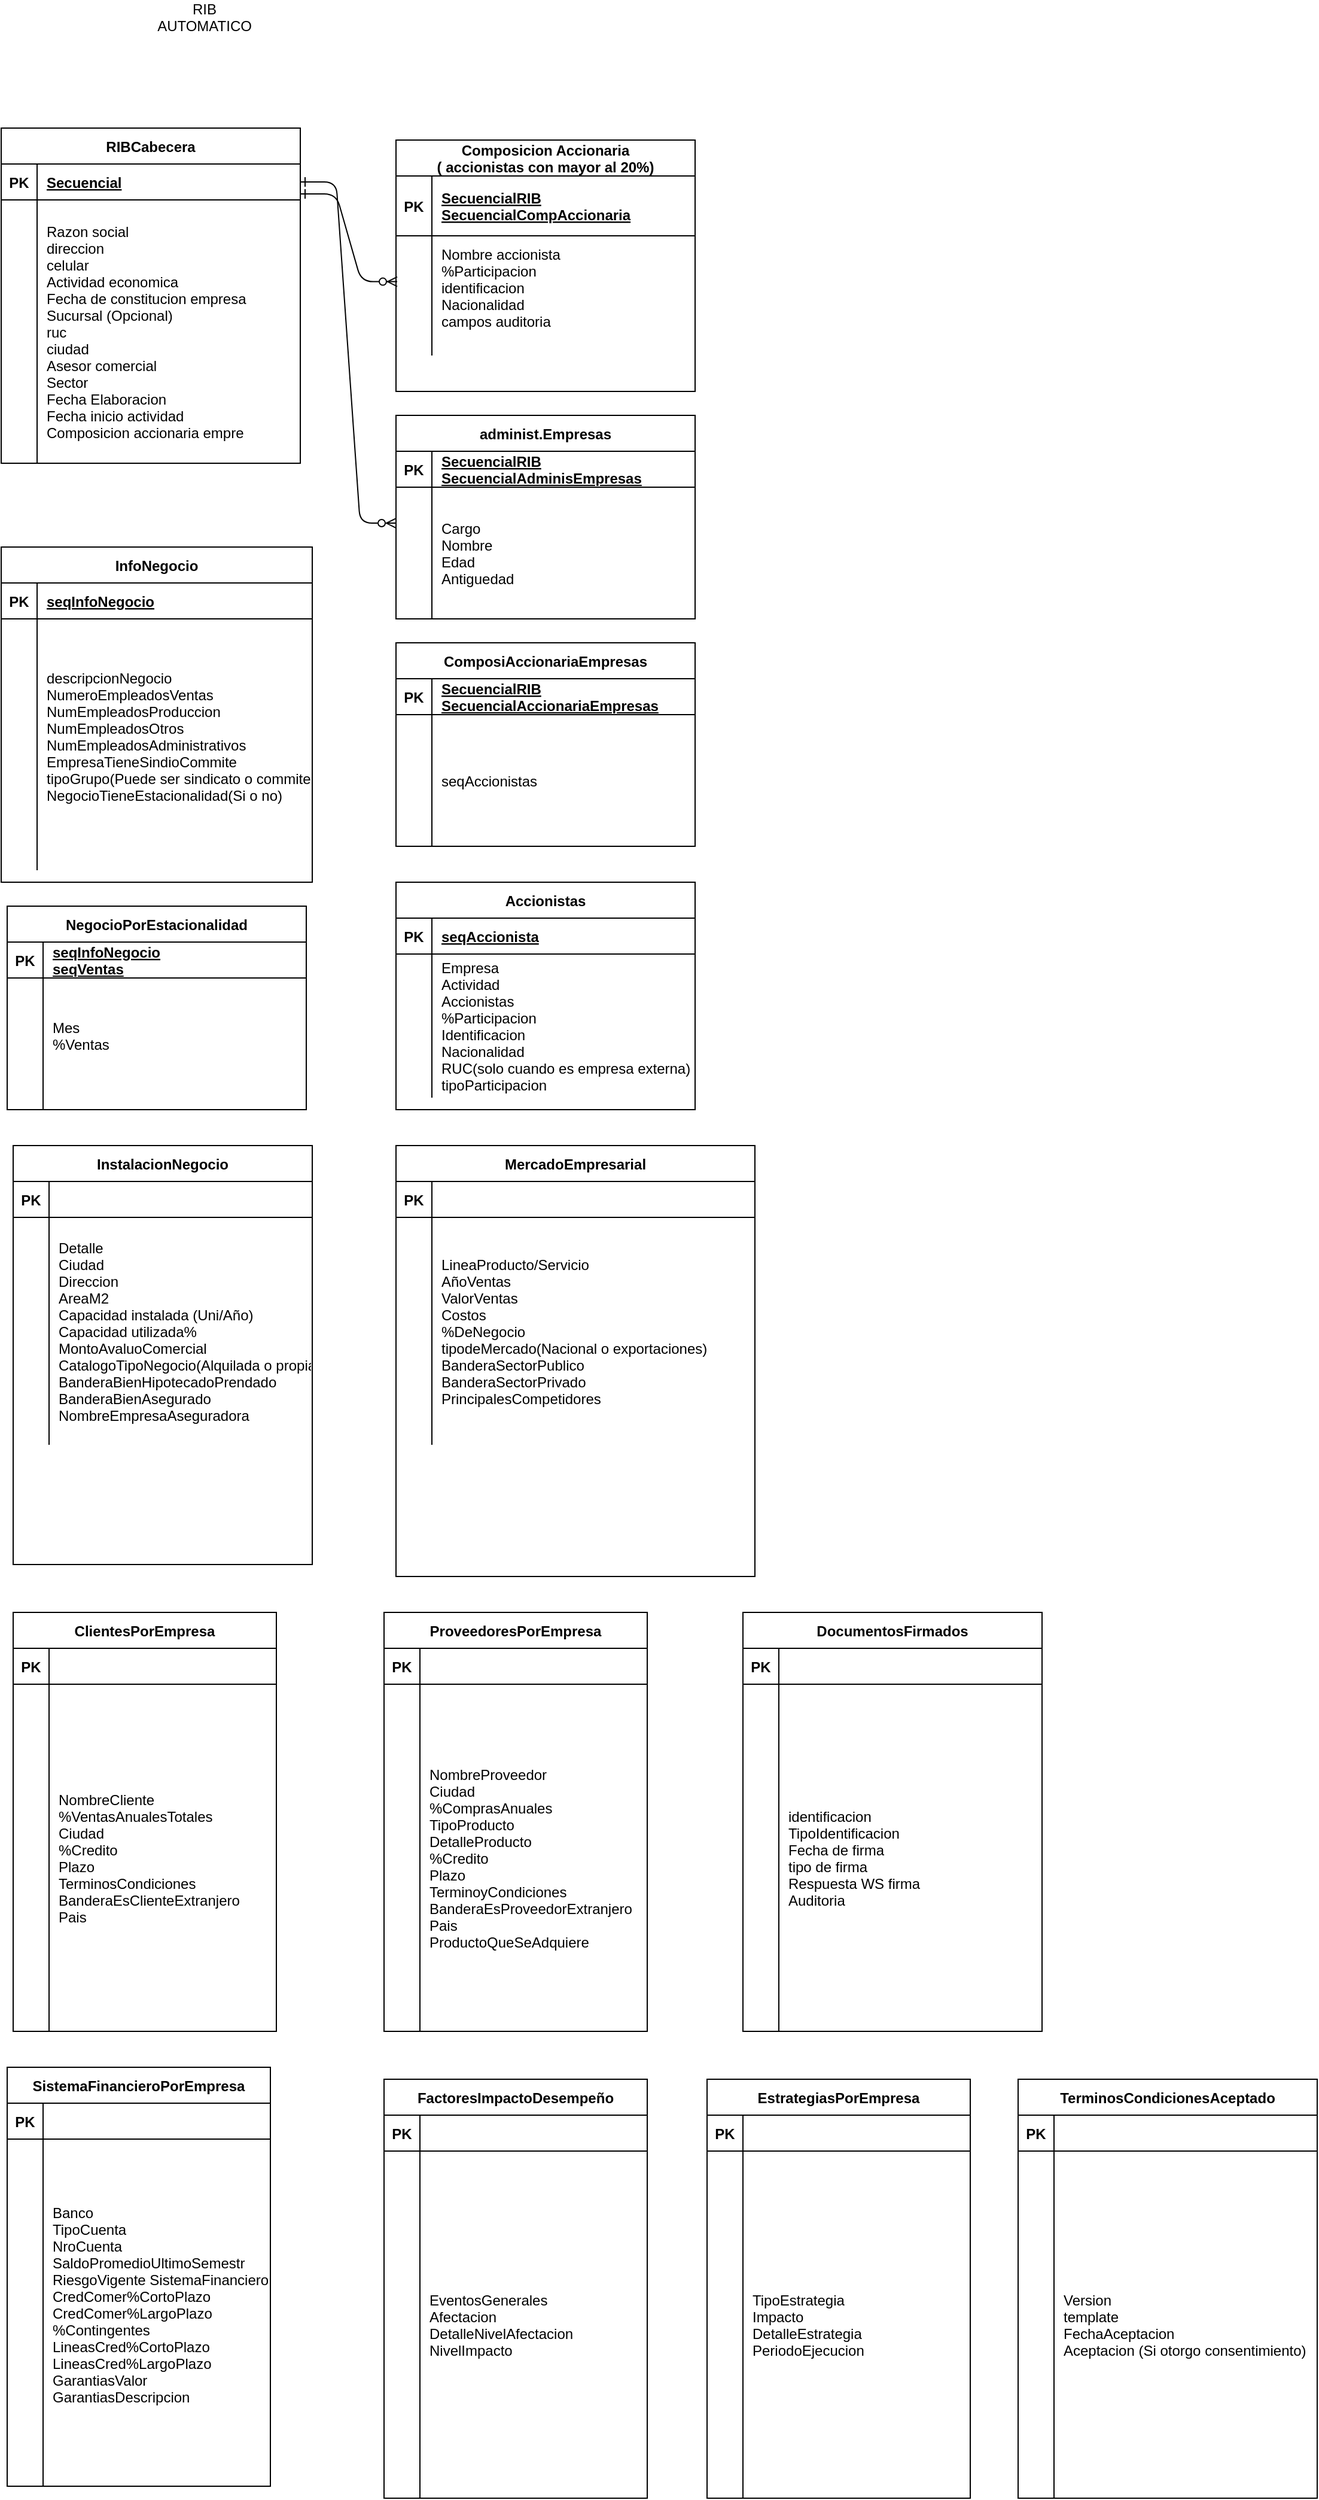 <mxfile version="24.7.14">
  <diagram id="R2lEEEUBdFMjLlhIrx00" name="Page-1">
    <mxGraphModel dx="1674" dy="746" grid="1" gridSize="10" guides="1" tooltips="1" connect="1" arrows="1" fold="1" page="1" pageScale="1" pageWidth="850" pageHeight="1100" math="0" shadow="0" extFonts="Permanent Marker^https://fonts.googleapis.com/css?family=Permanent+Marker">
      <root>
        <mxCell id="0" />
        <mxCell id="1" parent="0" />
        <mxCell id="C-vyLk0tnHw3VtMMgP7b-1" value="" style="edgeStyle=entityRelationEdgeStyle;endArrow=ERzeroToMany;startArrow=ERone;endFill=1;startFill=0;entryX=0;entryY=0.273;entryDx=0;entryDy=0;entryPerimeter=0;" parent="1" source="C-vyLk0tnHw3VtMMgP7b-24" target="wmlJS2kJcP28iHc2mWcu-13" edge="1">
          <mxGeometry width="100" height="100" relative="1" as="geometry">
            <mxPoint x="340" y="720" as="sourcePoint" />
            <mxPoint x="450" y="195" as="targetPoint" />
          </mxGeometry>
        </mxCell>
        <mxCell id="C-vyLk0tnHw3VtMMgP7b-23" value="RIBCabecera" style="shape=table;startSize=30;container=1;collapsible=1;childLayout=tableLayout;fixedRows=1;rowLines=0;fontStyle=1;align=center;resizeLast=1;" parent="1" vertex="1">
          <mxGeometry x="120" y="120" width="250" height="280" as="geometry" />
        </mxCell>
        <mxCell id="C-vyLk0tnHw3VtMMgP7b-24" value="" style="shape=partialRectangle;collapsible=0;dropTarget=0;pointerEvents=0;fillColor=none;points=[[0,0.5],[1,0.5]];portConstraint=eastwest;top=0;left=0;right=0;bottom=1;" parent="C-vyLk0tnHw3VtMMgP7b-23" vertex="1">
          <mxGeometry y="30" width="250" height="30" as="geometry" />
        </mxCell>
        <mxCell id="C-vyLk0tnHw3VtMMgP7b-25" value="PK" style="shape=partialRectangle;overflow=hidden;connectable=0;fillColor=none;top=0;left=0;bottom=0;right=0;fontStyle=1;" parent="C-vyLk0tnHw3VtMMgP7b-24" vertex="1">
          <mxGeometry width="30" height="30" as="geometry">
            <mxRectangle width="30" height="30" as="alternateBounds" />
          </mxGeometry>
        </mxCell>
        <mxCell id="C-vyLk0tnHw3VtMMgP7b-26" value="Secuencial" style="shape=partialRectangle;overflow=hidden;connectable=0;fillColor=none;top=0;left=0;bottom=0;right=0;align=left;spacingLeft=6;fontStyle=5;" parent="C-vyLk0tnHw3VtMMgP7b-24" vertex="1">
          <mxGeometry x="30" width="220" height="30" as="geometry">
            <mxRectangle width="220" height="30" as="alternateBounds" />
          </mxGeometry>
        </mxCell>
        <mxCell id="C-vyLk0tnHw3VtMMgP7b-27" value="" style="shape=partialRectangle;collapsible=0;dropTarget=0;pointerEvents=0;fillColor=none;points=[[0,0.5],[1,0.5]];portConstraint=eastwest;top=0;left=0;right=0;bottom=0;" parent="C-vyLk0tnHw3VtMMgP7b-23" vertex="1">
          <mxGeometry y="60" width="250" height="220" as="geometry" />
        </mxCell>
        <mxCell id="C-vyLk0tnHw3VtMMgP7b-28" value="" style="shape=partialRectangle;overflow=hidden;connectable=0;fillColor=none;top=0;left=0;bottom=0;right=0;" parent="C-vyLk0tnHw3VtMMgP7b-27" vertex="1">
          <mxGeometry width="30" height="220" as="geometry">
            <mxRectangle width="30" height="220" as="alternateBounds" />
          </mxGeometry>
        </mxCell>
        <mxCell id="C-vyLk0tnHw3VtMMgP7b-29" value="Razon social&#xa;direccion&#xa;celular&#xa;Actividad economica&#xa;Fecha de constitucion empresa&#xa;Sucursal (Opcional)&#xa;ruc&#xa;ciudad&#xa;Asesor comercial&#xa;Sector&#xa;Fecha Elaboracion&#xa;Fecha inicio actividad&#xa;Composicion accionaria empre" style="shape=partialRectangle;overflow=hidden;connectable=0;fillColor=none;top=0;left=0;bottom=0;right=0;align=left;spacingLeft=6;" parent="C-vyLk0tnHw3VtMMgP7b-27" vertex="1">
          <mxGeometry x="30" width="220" height="220" as="geometry">
            <mxRectangle width="220" height="220" as="alternateBounds" />
          </mxGeometry>
        </mxCell>
        <mxCell id="wmlJS2kJcP28iHc2mWcu-1" value="Composicion Accionaria&#xa;( accionistas con mayor al 20%)" style="shape=table;startSize=30;container=1;collapsible=1;childLayout=tableLayout;fixedRows=1;rowLines=0;fontStyle=1;align=center;resizeLast=1;" parent="1" vertex="1">
          <mxGeometry x="450" y="130" width="250" height="210" as="geometry" />
        </mxCell>
        <mxCell id="wmlJS2kJcP28iHc2mWcu-2" value="" style="shape=partialRectangle;collapsible=0;dropTarget=0;pointerEvents=0;fillColor=none;points=[[0,0.5],[1,0.5]];portConstraint=eastwest;top=0;left=0;right=0;bottom=1;" parent="wmlJS2kJcP28iHc2mWcu-1" vertex="1">
          <mxGeometry y="30" width="250" height="50" as="geometry" />
        </mxCell>
        <mxCell id="wmlJS2kJcP28iHc2mWcu-3" value="PK" style="shape=partialRectangle;overflow=hidden;connectable=0;fillColor=none;top=0;left=0;bottom=0;right=0;fontStyle=1;" parent="wmlJS2kJcP28iHc2mWcu-2" vertex="1">
          <mxGeometry width="30" height="50" as="geometry">
            <mxRectangle width="30" height="50" as="alternateBounds" />
          </mxGeometry>
        </mxCell>
        <mxCell id="wmlJS2kJcP28iHc2mWcu-4" value="SecuencialRIB&#xa;SecuencialCompAccionaria" style="shape=partialRectangle;overflow=hidden;connectable=0;fillColor=none;top=0;left=0;bottom=0;right=0;align=left;spacingLeft=6;fontStyle=5;" parent="wmlJS2kJcP28iHc2mWcu-2" vertex="1">
          <mxGeometry x="30" width="220" height="50" as="geometry">
            <mxRectangle width="220" height="50" as="alternateBounds" />
          </mxGeometry>
        </mxCell>
        <mxCell id="wmlJS2kJcP28iHc2mWcu-5" value="" style="shape=partialRectangle;collapsible=0;dropTarget=0;pointerEvents=0;fillColor=none;points=[[0,0.5],[1,0.5]];portConstraint=eastwest;top=0;left=0;right=0;bottom=0;" parent="wmlJS2kJcP28iHc2mWcu-1" vertex="1">
          <mxGeometry y="80" width="250" height="100" as="geometry" />
        </mxCell>
        <mxCell id="wmlJS2kJcP28iHc2mWcu-6" value="" style="shape=partialRectangle;overflow=hidden;connectable=0;fillColor=none;top=0;left=0;bottom=0;right=0;" parent="wmlJS2kJcP28iHc2mWcu-5" vertex="1">
          <mxGeometry width="30" height="100" as="geometry">
            <mxRectangle width="30" height="100" as="alternateBounds" />
          </mxGeometry>
        </mxCell>
        <mxCell id="wmlJS2kJcP28iHc2mWcu-7" value="Nombre accionista&#xa;%Participacion&#xa;identificacion&#xa;Nacionalidad&#xa;campos auditoria&#xa;" style="shape=partialRectangle;overflow=hidden;connectable=0;fillColor=none;top=0;left=0;bottom=0;right=0;align=left;spacingLeft=6;" parent="wmlJS2kJcP28iHc2mWcu-5" vertex="1">
          <mxGeometry x="30" width="220" height="100" as="geometry">
            <mxRectangle width="220" height="100" as="alternateBounds" />
          </mxGeometry>
        </mxCell>
        <mxCell id="wmlJS2kJcP28iHc2mWcu-9" value="administ.Empresas" style="shape=table;startSize=30;container=1;collapsible=1;childLayout=tableLayout;fixedRows=1;rowLines=0;fontStyle=1;align=center;resizeLast=1;" parent="1" vertex="1">
          <mxGeometry x="450" y="360" width="250" height="170" as="geometry" />
        </mxCell>
        <mxCell id="wmlJS2kJcP28iHc2mWcu-10" value="" style="shape=partialRectangle;collapsible=0;dropTarget=0;pointerEvents=0;fillColor=none;points=[[0,0.5],[1,0.5]];portConstraint=eastwest;top=0;left=0;right=0;bottom=1;" parent="wmlJS2kJcP28iHc2mWcu-9" vertex="1">
          <mxGeometry y="30" width="250" height="30" as="geometry" />
        </mxCell>
        <mxCell id="wmlJS2kJcP28iHc2mWcu-11" value="PK" style="shape=partialRectangle;overflow=hidden;connectable=0;fillColor=none;top=0;left=0;bottom=0;right=0;fontStyle=1;" parent="wmlJS2kJcP28iHc2mWcu-10" vertex="1">
          <mxGeometry width="30" height="30" as="geometry">
            <mxRectangle width="30" height="30" as="alternateBounds" />
          </mxGeometry>
        </mxCell>
        <mxCell id="wmlJS2kJcP28iHc2mWcu-12" value="SecuencialRIB&#xa;SecuencialAdminisEmpresas" style="shape=partialRectangle;overflow=hidden;connectable=0;fillColor=none;top=0;left=0;bottom=0;right=0;align=left;spacingLeft=6;fontStyle=5;" parent="wmlJS2kJcP28iHc2mWcu-10" vertex="1">
          <mxGeometry x="30" width="220" height="30" as="geometry">
            <mxRectangle width="220" height="30" as="alternateBounds" />
          </mxGeometry>
        </mxCell>
        <mxCell id="wmlJS2kJcP28iHc2mWcu-13" value="" style="shape=partialRectangle;collapsible=0;dropTarget=0;pointerEvents=0;fillColor=none;points=[[0,0.5],[1,0.5]];portConstraint=eastwest;top=0;left=0;right=0;bottom=0;" parent="wmlJS2kJcP28iHc2mWcu-9" vertex="1">
          <mxGeometry y="60" width="250" height="110" as="geometry" />
        </mxCell>
        <mxCell id="wmlJS2kJcP28iHc2mWcu-14" value="" style="shape=partialRectangle;overflow=hidden;connectable=0;fillColor=none;top=0;left=0;bottom=0;right=0;" parent="wmlJS2kJcP28iHc2mWcu-13" vertex="1">
          <mxGeometry width="30" height="110" as="geometry">
            <mxRectangle width="30" height="110" as="alternateBounds" />
          </mxGeometry>
        </mxCell>
        <mxCell id="wmlJS2kJcP28iHc2mWcu-15" value="Cargo&#xa;Nombre&#xa;Edad&#xa;Antiguedad" style="shape=partialRectangle;overflow=hidden;connectable=0;fillColor=none;top=0;left=0;bottom=0;right=0;align=left;spacingLeft=6;" parent="wmlJS2kJcP28iHc2mWcu-13" vertex="1">
          <mxGeometry x="30" width="220" height="110" as="geometry">
            <mxRectangle width="220" height="110" as="alternateBounds" />
          </mxGeometry>
        </mxCell>
        <mxCell id="wmlJS2kJcP28iHc2mWcu-16" value="" style="edgeStyle=entityRelationEdgeStyle;endArrow=ERzeroToMany;startArrow=ERone;endFill=1;startFill=0;entryX=0.004;entryY=0.383;entryDx=0;entryDy=0;entryPerimeter=0;" parent="1" target="wmlJS2kJcP28iHc2mWcu-5" edge="1">
          <mxGeometry width="100" height="100" relative="1" as="geometry">
            <mxPoint x="370" y="175" as="sourcePoint" />
            <mxPoint x="450" y="460" as="targetPoint" />
          </mxGeometry>
        </mxCell>
        <mxCell id="wmlJS2kJcP28iHc2mWcu-19" value="ComposiAccionariaEmpresas" style="shape=table;startSize=30;container=1;collapsible=1;childLayout=tableLayout;fixedRows=1;rowLines=0;fontStyle=1;align=center;resizeLast=1;" parent="1" vertex="1">
          <mxGeometry x="450" y="550" width="250" height="170" as="geometry" />
        </mxCell>
        <mxCell id="wmlJS2kJcP28iHc2mWcu-20" value="" style="shape=partialRectangle;collapsible=0;dropTarget=0;pointerEvents=0;fillColor=none;points=[[0,0.5],[1,0.5]];portConstraint=eastwest;top=0;left=0;right=0;bottom=1;" parent="wmlJS2kJcP28iHc2mWcu-19" vertex="1">
          <mxGeometry y="30" width="250" height="30" as="geometry" />
        </mxCell>
        <mxCell id="wmlJS2kJcP28iHc2mWcu-21" value="PK" style="shape=partialRectangle;overflow=hidden;connectable=0;fillColor=none;top=0;left=0;bottom=0;right=0;fontStyle=1;" parent="wmlJS2kJcP28iHc2mWcu-20" vertex="1">
          <mxGeometry width="30" height="30" as="geometry">
            <mxRectangle width="30" height="30" as="alternateBounds" />
          </mxGeometry>
        </mxCell>
        <mxCell id="wmlJS2kJcP28iHc2mWcu-22" value="SecuencialRIB&#xa;SecuencialAccionariaEmpresas" style="shape=partialRectangle;overflow=hidden;connectable=0;fillColor=none;top=0;left=0;bottom=0;right=0;align=left;spacingLeft=6;fontStyle=5;" parent="wmlJS2kJcP28iHc2mWcu-20" vertex="1">
          <mxGeometry x="30" width="220" height="30" as="geometry">
            <mxRectangle width="220" height="30" as="alternateBounds" />
          </mxGeometry>
        </mxCell>
        <mxCell id="wmlJS2kJcP28iHc2mWcu-23" value="" style="shape=partialRectangle;collapsible=0;dropTarget=0;pointerEvents=0;fillColor=none;points=[[0,0.5],[1,0.5]];portConstraint=eastwest;top=0;left=0;right=0;bottom=0;" parent="wmlJS2kJcP28iHc2mWcu-19" vertex="1">
          <mxGeometry y="60" width="250" height="110" as="geometry" />
        </mxCell>
        <mxCell id="wmlJS2kJcP28iHc2mWcu-24" value="" style="shape=partialRectangle;overflow=hidden;connectable=0;fillColor=none;top=0;left=0;bottom=0;right=0;" parent="wmlJS2kJcP28iHc2mWcu-23" vertex="1">
          <mxGeometry width="30" height="110" as="geometry">
            <mxRectangle width="30" height="110" as="alternateBounds" />
          </mxGeometry>
        </mxCell>
        <mxCell id="wmlJS2kJcP28iHc2mWcu-25" value="seqAccionistas" style="shape=partialRectangle;overflow=hidden;connectable=0;fillColor=none;top=0;left=0;bottom=0;right=0;align=left;spacingLeft=6;" parent="wmlJS2kJcP28iHc2mWcu-23" vertex="1">
          <mxGeometry x="30" width="220" height="110" as="geometry">
            <mxRectangle width="220" height="110" as="alternateBounds" />
          </mxGeometry>
        </mxCell>
        <mxCell id="wmlJS2kJcP28iHc2mWcu-26" value="Accionistas" style="shape=table;startSize=30;container=1;collapsible=1;childLayout=tableLayout;fixedRows=1;rowLines=0;fontStyle=1;align=center;resizeLast=1;" parent="1" vertex="1">
          <mxGeometry x="450" y="750" width="250" height="190" as="geometry" />
        </mxCell>
        <mxCell id="wmlJS2kJcP28iHc2mWcu-27" value="" style="shape=partialRectangle;collapsible=0;dropTarget=0;pointerEvents=0;fillColor=none;points=[[0,0.5],[1,0.5]];portConstraint=eastwest;top=0;left=0;right=0;bottom=1;" parent="wmlJS2kJcP28iHc2mWcu-26" vertex="1">
          <mxGeometry y="30" width="250" height="30" as="geometry" />
        </mxCell>
        <mxCell id="wmlJS2kJcP28iHc2mWcu-28" value="PK" style="shape=partialRectangle;overflow=hidden;connectable=0;fillColor=none;top=0;left=0;bottom=0;right=0;fontStyle=1;" parent="wmlJS2kJcP28iHc2mWcu-27" vertex="1">
          <mxGeometry width="30" height="30" as="geometry">
            <mxRectangle width="30" height="30" as="alternateBounds" />
          </mxGeometry>
        </mxCell>
        <mxCell id="wmlJS2kJcP28iHc2mWcu-29" value="seqAccionista" style="shape=partialRectangle;overflow=hidden;connectable=0;fillColor=none;top=0;left=0;bottom=0;right=0;align=left;spacingLeft=6;fontStyle=5;" parent="wmlJS2kJcP28iHc2mWcu-27" vertex="1">
          <mxGeometry x="30" width="220" height="30" as="geometry">
            <mxRectangle width="220" height="30" as="alternateBounds" />
          </mxGeometry>
        </mxCell>
        <mxCell id="wmlJS2kJcP28iHc2mWcu-30" value="" style="shape=partialRectangle;collapsible=0;dropTarget=0;pointerEvents=0;fillColor=none;points=[[0,0.5],[1,0.5]];portConstraint=eastwest;top=0;left=0;right=0;bottom=0;" parent="wmlJS2kJcP28iHc2mWcu-26" vertex="1">
          <mxGeometry y="60" width="250" height="120" as="geometry" />
        </mxCell>
        <mxCell id="wmlJS2kJcP28iHc2mWcu-31" value="" style="shape=partialRectangle;overflow=hidden;connectable=0;fillColor=none;top=0;left=0;bottom=0;right=0;" parent="wmlJS2kJcP28iHc2mWcu-30" vertex="1">
          <mxGeometry width="30" height="120" as="geometry">
            <mxRectangle width="30" height="120" as="alternateBounds" />
          </mxGeometry>
        </mxCell>
        <mxCell id="wmlJS2kJcP28iHc2mWcu-32" value="Empresa&#xa;Actividad&#xa;Accionistas&#xa;%Participacion&#xa;Identificacion&#xa;Nacionalidad&#xa;RUC(solo cuando es empresa externa)&#xa;tipoParticipacion" style="shape=partialRectangle;overflow=hidden;connectable=0;fillColor=none;top=0;left=0;bottom=0;right=0;align=left;spacingLeft=6;" parent="wmlJS2kJcP28iHc2mWcu-30" vertex="1">
          <mxGeometry x="30" width="220" height="120" as="geometry">
            <mxRectangle width="220" height="120" as="alternateBounds" />
          </mxGeometry>
        </mxCell>
        <mxCell id="wmlJS2kJcP28iHc2mWcu-33" value="InfoNegocio" style="shape=table;startSize=30;container=1;collapsible=1;childLayout=tableLayout;fixedRows=1;rowLines=0;fontStyle=1;align=center;resizeLast=1;" parent="1" vertex="1">
          <mxGeometry x="120" y="470" width="260" height="280" as="geometry" />
        </mxCell>
        <mxCell id="wmlJS2kJcP28iHc2mWcu-34" value="" style="shape=partialRectangle;collapsible=0;dropTarget=0;pointerEvents=0;fillColor=none;points=[[0,0.5],[1,0.5]];portConstraint=eastwest;top=0;left=0;right=0;bottom=1;" parent="wmlJS2kJcP28iHc2mWcu-33" vertex="1">
          <mxGeometry y="30" width="260" height="30" as="geometry" />
        </mxCell>
        <mxCell id="wmlJS2kJcP28iHc2mWcu-35" value="PK" style="shape=partialRectangle;overflow=hidden;connectable=0;fillColor=none;top=0;left=0;bottom=0;right=0;fontStyle=1;" parent="wmlJS2kJcP28iHc2mWcu-34" vertex="1">
          <mxGeometry width="30" height="30" as="geometry">
            <mxRectangle width="30" height="30" as="alternateBounds" />
          </mxGeometry>
        </mxCell>
        <mxCell id="wmlJS2kJcP28iHc2mWcu-36" value="seqInfoNegocio" style="shape=partialRectangle;overflow=hidden;connectable=0;fillColor=none;top=0;left=0;bottom=0;right=0;align=left;spacingLeft=6;fontStyle=5;" parent="wmlJS2kJcP28iHc2mWcu-34" vertex="1">
          <mxGeometry x="30" width="230" height="30" as="geometry">
            <mxRectangle width="230" height="30" as="alternateBounds" />
          </mxGeometry>
        </mxCell>
        <mxCell id="wmlJS2kJcP28iHc2mWcu-37" value="" style="shape=partialRectangle;collapsible=0;dropTarget=0;pointerEvents=0;fillColor=none;points=[[0,0.5],[1,0.5]];portConstraint=eastwest;top=0;left=0;right=0;bottom=0;" parent="wmlJS2kJcP28iHc2mWcu-33" vertex="1">
          <mxGeometry y="60" width="260" height="210" as="geometry" />
        </mxCell>
        <mxCell id="wmlJS2kJcP28iHc2mWcu-38" value="" style="shape=partialRectangle;overflow=hidden;connectable=0;fillColor=none;top=0;left=0;bottom=0;right=0;" parent="wmlJS2kJcP28iHc2mWcu-37" vertex="1">
          <mxGeometry width="30" height="210" as="geometry">
            <mxRectangle width="30" height="210" as="alternateBounds" />
          </mxGeometry>
        </mxCell>
        <mxCell id="wmlJS2kJcP28iHc2mWcu-39" value="descripcionNegocio&#xa;NumeroEmpleadosVentas&#xa;NumEmpleadosProduccion&#xa;NumEmpleadosOtros&#xa;NumEmpleadosAdministrativos&#xa;EmpresaTieneSindioCommite&#xa;tipoGrupo(Puede ser sindicato o commite)&#xa;NegocioTieneEstacionalidad(Si o no)&#xa;" style="shape=partialRectangle;overflow=hidden;connectable=0;fillColor=none;top=0;left=0;bottom=0;right=0;align=left;spacingLeft=6;" parent="wmlJS2kJcP28iHc2mWcu-37" vertex="1">
          <mxGeometry x="30" width="230" height="210" as="geometry">
            <mxRectangle width="230" height="210" as="alternateBounds" />
          </mxGeometry>
        </mxCell>
        <mxCell id="wmlJS2kJcP28iHc2mWcu-40" value="NegocioPorEstacionalidad" style="shape=table;startSize=30;container=1;collapsible=1;childLayout=tableLayout;fixedRows=1;rowLines=0;fontStyle=1;align=center;resizeLast=1;" parent="1" vertex="1">
          <mxGeometry x="125" y="770" width="250" height="170" as="geometry" />
        </mxCell>
        <mxCell id="wmlJS2kJcP28iHc2mWcu-41" value="" style="shape=partialRectangle;collapsible=0;dropTarget=0;pointerEvents=0;fillColor=none;points=[[0,0.5],[1,0.5]];portConstraint=eastwest;top=0;left=0;right=0;bottom=1;" parent="wmlJS2kJcP28iHc2mWcu-40" vertex="1">
          <mxGeometry y="30" width="250" height="30" as="geometry" />
        </mxCell>
        <mxCell id="wmlJS2kJcP28iHc2mWcu-42" value="PK" style="shape=partialRectangle;overflow=hidden;connectable=0;fillColor=none;top=0;left=0;bottom=0;right=0;fontStyle=1;" parent="wmlJS2kJcP28iHc2mWcu-41" vertex="1">
          <mxGeometry width="30" height="30" as="geometry">
            <mxRectangle width="30" height="30" as="alternateBounds" />
          </mxGeometry>
        </mxCell>
        <mxCell id="wmlJS2kJcP28iHc2mWcu-43" value="seqInfoNegocio&#xa;seqVentas" style="shape=partialRectangle;overflow=hidden;connectable=0;fillColor=none;top=0;left=0;bottom=0;right=0;align=left;spacingLeft=6;fontStyle=5;" parent="wmlJS2kJcP28iHc2mWcu-41" vertex="1">
          <mxGeometry x="30" width="220" height="30" as="geometry">
            <mxRectangle width="220" height="30" as="alternateBounds" />
          </mxGeometry>
        </mxCell>
        <mxCell id="wmlJS2kJcP28iHc2mWcu-44" value="" style="shape=partialRectangle;collapsible=0;dropTarget=0;pointerEvents=0;fillColor=none;points=[[0,0.5],[1,0.5]];portConstraint=eastwest;top=0;left=0;right=0;bottom=0;" parent="wmlJS2kJcP28iHc2mWcu-40" vertex="1">
          <mxGeometry y="60" width="250" height="110" as="geometry" />
        </mxCell>
        <mxCell id="wmlJS2kJcP28iHc2mWcu-45" value="" style="shape=partialRectangle;overflow=hidden;connectable=0;fillColor=none;top=0;left=0;bottom=0;right=0;" parent="wmlJS2kJcP28iHc2mWcu-44" vertex="1">
          <mxGeometry width="30" height="110" as="geometry">
            <mxRectangle width="30" height="110" as="alternateBounds" />
          </mxGeometry>
        </mxCell>
        <mxCell id="wmlJS2kJcP28iHc2mWcu-46" value="Mes&#xa;%Ventas&#xa;" style="shape=partialRectangle;overflow=hidden;connectable=0;fillColor=none;top=0;left=0;bottom=0;right=0;align=left;spacingLeft=6;" parent="wmlJS2kJcP28iHc2mWcu-44" vertex="1">
          <mxGeometry x="30" width="220" height="110" as="geometry">
            <mxRectangle width="220" height="110" as="alternateBounds" />
          </mxGeometry>
        </mxCell>
        <mxCell id="wmlJS2kJcP28iHc2mWcu-54" value="InstalacionNegocio" style="shape=table;startSize=30;container=1;collapsible=1;childLayout=tableLayout;fixedRows=1;rowLines=0;fontStyle=1;align=center;resizeLast=1;" parent="1" vertex="1">
          <mxGeometry x="130" y="970" width="250" height="350" as="geometry" />
        </mxCell>
        <mxCell id="wmlJS2kJcP28iHc2mWcu-55" value="" style="shape=partialRectangle;collapsible=0;dropTarget=0;pointerEvents=0;fillColor=none;points=[[0,0.5],[1,0.5]];portConstraint=eastwest;top=0;left=0;right=0;bottom=1;" parent="wmlJS2kJcP28iHc2mWcu-54" vertex="1">
          <mxGeometry y="30" width="250" height="30" as="geometry" />
        </mxCell>
        <mxCell id="wmlJS2kJcP28iHc2mWcu-56" value="PK" style="shape=partialRectangle;overflow=hidden;connectable=0;fillColor=none;top=0;left=0;bottom=0;right=0;fontStyle=1;" parent="wmlJS2kJcP28iHc2mWcu-55" vertex="1">
          <mxGeometry width="30" height="30" as="geometry">
            <mxRectangle width="30" height="30" as="alternateBounds" />
          </mxGeometry>
        </mxCell>
        <mxCell id="wmlJS2kJcP28iHc2mWcu-57" value="" style="shape=partialRectangle;overflow=hidden;connectable=0;fillColor=none;top=0;left=0;bottom=0;right=0;align=left;spacingLeft=6;fontStyle=5;" parent="wmlJS2kJcP28iHc2mWcu-55" vertex="1">
          <mxGeometry x="30" width="220" height="30" as="geometry">
            <mxRectangle width="220" height="30" as="alternateBounds" />
          </mxGeometry>
        </mxCell>
        <mxCell id="wmlJS2kJcP28iHc2mWcu-58" value="" style="shape=partialRectangle;collapsible=0;dropTarget=0;pointerEvents=0;fillColor=none;points=[[0,0.5],[1,0.5]];portConstraint=eastwest;top=0;left=0;right=0;bottom=0;" parent="wmlJS2kJcP28iHc2mWcu-54" vertex="1">
          <mxGeometry y="60" width="250" height="190" as="geometry" />
        </mxCell>
        <mxCell id="wmlJS2kJcP28iHc2mWcu-59" value="" style="shape=partialRectangle;overflow=hidden;connectable=0;fillColor=none;top=0;left=0;bottom=0;right=0;" parent="wmlJS2kJcP28iHc2mWcu-58" vertex="1">
          <mxGeometry width="30" height="190" as="geometry">
            <mxRectangle width="30" height="190" as="alternateBounds" />
          </mxGeometry>
        </mxCell>
        <mxCell id="wmlJS2kJcP28iHc2mWcu-60" value="Detalle&#xa;Ciudad&#xa;Direccion&#xa;AreaM2&#xa;Capacidad instalada (Uni/Año)&#xa;Capacidad utilizada%&#xa;MontoAvaluoComercial&#xa;CatalogoTipoNegocio(Alquilada o propia)&#xa;BanderaBienHipotecadoPrendado&#xa;BanderaBienAsegurado&#xa;NombreEmpresaAseguradora" style="shape=partialRectangle;overflow=hidden;connectable=0;fillColor=none;top=0;left=0;bottom=0;right=0;align=left;spacingLeft=6;" parent="wmlJS2kJcP28iHc2mWcu-58" vertex="1">
          <mxGeometry x="30" width="220" height="190" as="geometry">
            <mxRectangle width="220" height="190" as="alternateBounds" />
          </mxGeometry>
        </mxCell>
        <mxCell id="wmlJS2kJcP28iHc2mWcu-61" value="MercadoEmpresarial" style="shape=table;startSize=30;container=1;collapsible=1;childLayout=tableLayout;fixedRows=1;rowLines=0;fontStyle=1;align=center;resizeLast=1;" parent="1" vertex="1">
          <mxGeometry x="450" y="970" width="300" height="360" as="geometry" />
        </mxCell>
        <mxCell id="wmlJS2kJcP28iHc2mWcu-62" value="" style="shape=partialRectangle;collapsible=0;dropTarget=0;pointerEvents=0;fillColor=none;points=[[0,0.5],[1,0.5]];portConstraint=eastwest;top=0;left=0;right=0;bottom=1;" parent="wmlJS2kJcP28iHc2mWcu-61" vertex="1">
          <mxGeometry y="30" width="300" height="30" as="geometry" />
        </mxCell>
        <mxCell id="wmlJS2kJcP28iHc2mWcu-63" value="PK" style="shape=partialRectangle;overflow=hidden;connectable=0;fillColor=none;top=0;left=0;bottom=0;right=0;fontStyle=1;" parent="wmlJS2kJcP28iHc2mWcu-62" vertex="1">
          <mxGeometry width="30" height="30" as="geometry">
            <mxRectangle width="30" height="30" as="alternateBounds" />
          </mxGeometry>
        </mxCell>
        <mxCell id="wmlJS2kJcP28iHc2mWcu-64" value="" style="shape=partialRectangle;overflow=hidden;connectable=0;fillColor=none;top=0;left=0;bottom=0;right=0;align=left;spacingLeft=6;fontStyle=5;" parent="wmlJS2kJcP28iHc2mWcu-62" vertex="1">
          <mxGeometry x="30" width="270" height="30" as="geometry">
            <mxRectangle width="270" height="30" as="alternateBounds" />
          </mxGeometry>
        </mxCell>
        <mxCell id="wmlJS2kJcP28iHc2mWcu-65" value="" style="shape=partialRectangle;collapsible=0;dropTarget=0;pointerEvents=0;fillColor=none;points=[[0,0.5],[1,0.5]];portConstraint=eastwest;top=0;left=0;right=0;bottom=0;" parent="wmlJS2kJcP28iHc2mWcu-61" vertex="1">
          <mxGeometry y="60" width="300" height="190" as="geometry" />
        </mxCell>
        <mxCell id="wmlJS2kJcP28iHc2mWcu-66" value="" style="shape=partialRectangle;overflow=hidden;connectable=0;fillColor=none;top=0;left=0;bottom=0;right=0;" parent="wmlJS2kJcP28iHc2mWcu-65" vertex="1">
          <mxGeometry width="30" height="190" as="geometry">
            <mxRectangle width="30" height="190" as="alternateBounds" />
          </mxGeometry>
        </mxCell>
        <mxCell id="wmlJS2kJcP28iHc2mWcu-67" value="LineaProducto/Servicio&#xa;AñoVentas&#xa;ValorVentas&#xa;Costos&#xa;%DeNegocio&#xa;tipodeMercado(Nacional o exportaciones)&#xa;BanderaSectorPublico&#xa;BanderaSectorPrivado&#xa;PrincipalesCompetidores" style="shape=partialRectangle;overflow=hidden;connectable=0;fillColor=none;top=0;left=0;bottom=0;right=0;align=left;spacingLeft=6;" parent="wmlJS2kJcP28iHc2mWcu-65" vertex="1">
          <mxGeometry x="30" width="270" height="190" as="geometry">
            <mxRectangle width="270" height="190" as="alternateBounds" />
          </mxGeometry>
        </mxCell>
        <mxCell id="wmlJS2kJcP28iHc2mWcu-68" value="ClientesPorEmpresa" style="shape=table;startSize=30;container=1;collapsible=1;childLayout=tableLayout;fixedRows=1;rowLines=0;fontStyle=1;align=center;resizeLast=1;" parent="1" vertex="1">
          <mxGeometry x="130" y="1360" width="220" height="350" as="geometry" />
        </mxCell>
        <mxCell id="wmlJS2kJcP28iHc2mWcu-69" value="" style="shape=partialRectangle;collapsible=0;dropTarget=0;pointerEvents=0;fillColor=none;points=[[0,0.5],[1,0.5]];portConstraint=eastwest;top=0;left=0;right=0;bottom=1;" parent="wmlJS2kJcP28iHc2mWcu-68" vertex="1">
          <mxGeometry y="30" width="220" height="30" as="geometry" />
        </mxCell>
        <mxCell id="wmlJS2kJcP28iHc2mWcu-70" value="PK" style="shape=partialRectangle;overflow=hidden;connectable=0;fillColor=none;top=0;left=0;bottom=0;right=0;fontStyle=1;" parent="wmlJS2kJcP28iHc2mWcu-69" vertex="1">
          <mxGeometry width="30" height="30" as="geometry">
            <mxRectangle width="30" height="30" as="alternateBounds" />
          </mxGeometry>
        </mxCell>
        <mxCell id="wmlJS2kJcP28iHc2mWcu-71" value="" style="shape=partialRectangle;overflow=hidden;connectable=0;fillColor=none;top=0;left=0;bottom=0;right=0;align=left;spacingLeft=6;fontStyle=5;" parent="wmlJS2kJcP28iHc2mWcu-69" vertex="1">
          <mxGeometry x="30" width="190" height="30" as="geometry">
            <mxRectangle width="190" height="30" as="alternateBounds" />
          </mxGeometry>
        </mxCell>
        <mxCell id="wmlJS2kJcP28iHc2mWcu-72" value="" style="shape=partialRectangle;collapsible=0;dropTarget=0;pointerEvents=0;fillColor=none;points=[[0,0.5],[1,0.5]];portConstraint=eastwest;top=0;left=0;right=0;bottom=0;" parent="wmlJS2kJcP28iHc2mWcu-68" vertex="1">
          <mxGeometry y="60" width="220" height="290" as="geometry" />
        </mxCell>
        <mxCell id="wmlJS2kJcP28iHc2mWcu-73" value="" style="shape=partialRectangle;overflow=hidden;connectable=0;fillColor=none;top=0;left=0;bottom=0;right=0;" parent="wmlJS2kJcP28iHc2mWcu-72" vertex="1">
          <mxGeometry width="30" height="290" as="geometry">
            <mxRectangle width="30" height="290" as="alternateBounds" />
          </mxGeometry>
        </mxCell>
        <mxCell id="wmlJS2kJcP28iHc2mWcu-74" value="NombreCliente&#xa;%VentasAnualesTotales&#xa;Ciudad&#xa;%Credito&#xa;Plazo&#xa;TerminosCondiciones&#xa;BanderaEsClienteExtranjero&#xa;Pais" style="shape=partialRectangle;overflow=hidden;connectable=0;fillColor=none;top=0;left=0;bottom=0;right=0;align=left;spacingLeft=6;" parent="wmlJS2kJcP28iHc2mWcu-72" vertex="1">
          <mxGeometry x="30" width="190" height="290" as="geometry">
            <mxRectangle width="190" height="290" as="alternateBounds" />
          </mxGeometry>
        </mxCell>
        <mxCell id="wmlJS2kJcP28iHc2mWcu-75" value="ProveedoresPorEmpresa" style="shape=table;startSize=30;container=1;collapsible=1;childLayout=tableLayout;fixedRows=1;rowLines=0;fontStyle=1;align=center;resizeLast=1;" parent="1" vertex="1">
          <mxGeometry x="440" y="1360" width="220" height="350" as="geometry" />
        </mxCell>
        <mxCell id="wmlJS2kJcP28iHc2mWcu-76" value="" style="shape=partialRectangle;collapsible=0;dropTarget=0;pointerEvents=0;fillColor=none;points=[[0,0.5],[1,0.5]];portConstraint=eastwest;top=0;left=0;right=0;bottom=1;" parent="wmlJS2kJcP28iHc2mWcu-75" vertex="1">
          <mxGeometry y="30" width="220" height="30" as="geometry" />
        </mxCell>
        <mxCell id="wmlJS2kJcP28iHc2mWcu-77" value="PK" style="shape=partialRectangle;overflow=hidden;connectable=0;fillColor=none;top=0;left=0;bottom=0;right=0;fontStyle=1;" parent="wmlJS2kJcP28iHc2mWcu-76" vertex="1">
          <mxGeometry width="30" height="30" as="geometry">
            <mxRectangle width="30" height="30" as="alternateBounds" />
          </mxGeometry>
        </mxCell>
        <mxCell id="wmlJS2kJcP28iHc2mWcu-78" value="" style="shape=partialRectangle;overflow=hidden;connectable=0;fillColor=none;top=0;left=0;bottom=0;right=0;align=left;spacingLeft=6;fontStyle=5;" parent="wmlJS2kJcP28iHc2mWcu-76" vertex="1">
          <mxGeometry x="30" width="190" height="30" as="geometry">
            <mxRectangle width="190" height="30" as="alternateBounds" />
          </mxGeometry>
        </mxCell>
        <mxCell id="wmlJS2kJcP28iHc2mWcu-79" value="" style="shape=partialRectangle;collapsible=0;dropTarget=0;pointerEvents=0;fillColor=none;points=[[0,0.5],[1,0.5]];portConstraint=eastwest;top=0;left=0;right=0;bottom=0;" parent="wmlJS2kJcP28iHc2mWcu-75" vertex="1">
          <mxGeometry y="60" width="220" height="290" as="geometry" />
        </mxCell>
        <mxCell id="wmlJS2kJcP28iHc2mWcu-80" value="" style="shape=partialRectangle;overflow=hidden;connectable=0;fillColor=none;top=0;left=0;bottom=0;right=0;" parent="wmlJS2kJcP28iHc2mWcu-79" vertex="1">
          <mxGeometry width="30" height="290" as="geometry">
            <mxRectangle width="30" height="290" as="alternateBounds" />
          </mxGeometry>
        </mxCell>
        <mxCell id="wmlJS2kJcP28iHc2mWcu-81" value="NombreProveedor&#xa;Ciudad&#xa;%ComprasAnuales&#xa;TipoProducto&#xa;DetalleProducto&#xa;%Credito&#xa;Plazo&#xa;TerminoyCondiciones&#xa;BanderaEsProveedorExtranjero&#xa;Pais&#xa;ProductoQueSeAdquiere" style="shape=partialRectangle;overflow=hidden;connectable=0;fillColor=none;top=0;left=0;bottom=0;right=0;align=left;spacingLeft=6;" parent="wmlJS2kJcP28iHc2mWcu-79" vertex="1">
          <mxGeometry x="30" width="190" height="290" as="geometry">
            <mxRectangle width="190" height="290" as="alternateBounds" />
          </mxGeometry>
        </mxCell>
        <mxCell id="wmlJS2kJcP28iHc2mWcu-82" value="SistemaFinancieroPorEmpresa" style="shape=table;startSize=30;container=1;collapsible=1;childLayout=tableLayout;fixedRows=1;rowLines=0;fontStyle=1;align=center;resizeLast=1;" parent="1" vertex="1">
          <mxGeometry x="125" y="1740" width="220" height="350" as="geometry" />
        </mxCell>
        <mxCell id="wmlJS2kJcP28iHc2mWcu-83" value="" style="shape=partialRectangle;collapsible=0;dropTarget=0;pointerEvents=0;fillColor=none;points=[[0,0.5],[1,0.5]];portConstraint=eastwest;top=0;left=0;right=0;bottom=1;" parent="wmlJS2kJcP28iHc2mWcu-82" vertex="1">
          <mxGeometry y="30" width="220" height="30" as="geometry" />
        </mxCell>
        <mxCell id="wmlJS2kJcP28iHc2mWcu-84" value="PK" style="shape=partialRectangle;overflow=hidden;connectable=0;fillColor=none;top=0;left=0;bottom=0;right=0;fontStyle=1;" parent="wmlJS2kJcP28iHc2mWcu-83" vertex="1">
          <mxGeometry width="30" height="30" as="geometry">
            <mxRectangle width="30" height="30" as="alternateBounds" />
          </mxGeometry>
        </mxCell>
        <mxCell id="wmlJS2kJcP28iHc2mWcu-85" value="" style="shape=partialRectangle;overflow=hidden;connectable=0;fillColor=none;top=0;left=0;bottom=0;right=0;align=left;spacingLeft=6;fontStyle=5;" parent="wmlJS2kJcP28iHc2mWcu-83" vertex="1">
          <mxGeometry x="30" width="190" height="30" as="geometry">
            <mxRectangle width="190" height="30" as="alternateBounds" />
          </mxGeometry>
        </mxCell>
        <mxCell id="wmlJS2kJcP28iHc2mWcu-86" value="" style="shape=partialRectangle;collapsible=0;dropTarget=0;pointerEvents=0;fillColor=none;points=[[0,0.5],[1,0.5]];portConstraint=eastwest;top=0;left=0;right=0;bottom=0;" parent="wmlJS2kJcP28iHc2mWcu-82" vertex="1">
          <mxGeometry y="60" width="220" height="290" as="geometry" />
        </mxCell>
        <mxCell id="wmlJS2kJcP28iHc2mWcu-87" value="" style="shape=partialRectangle;overflow=hidden;connectable=0;fillColor=none;top=0;left=0;bottom=0;right=0;" parent="wmlJS2kJcP28iHc2mWcu-86" vertex="1">
          <mxGeometry width="30" height="290" as="geometry">
            <mxRectangle width="30" height="290" as="alternateBounds" />
          </mxGeometry>
        </mxCell>
        <mxCell id="wmlJS2kJcP28iHc2mWcu-88" value="Banco&#xa;TipoCuenta&#xa;NroCuenta&#xa;SaldoPromedioUltimoSemestr&#xa;RiesgoVigente SistemaFinanciero&#xa;CredComer%CortoPlazo&#xa;CredComer%LargoPlazo&#xa;%Contingentes&#xa;LineasCred%CortoPlazo&#xa;LineasCred%LargoPlazo&#xa;GarantiasValor&#xa;GarantiasDescripcion&#xa;" style="shape=partialRectangle;overflow=hidden;connectable=0;fillColor=none;top=0;left=0;bottom=0;right=0;align=left;spacingLeft=6;" parent="wmlJS2kJcP28iHc2mWcu-86" vertex="1">
          <mxGeometry x="30" width="190" height="290" as="geometry">
            <mxRectangle width="190" height="290" as="alternateBounds" />
          </mxGeometry>
        </mxCell>
        <mxCell id="wmlJS2kJcP28iHc2mWcu-89" value="FactoresImpactoDesempeño" style="shape=table;startSize=30;container=1;collapsible=1;childLayout=tableLayout;fixedRows=1;rowLines=0;fontStyle=1;align=center;resizeLast=1;" parent="1" vertex="1">
          <mxGeometry x="440" y="1750" width="220" height="350" as="geometry" />
        </mxCell>
        <mxCell id="wmlJS2kJcP28iHc2mWcu-90" value="" style="shape=partialRectangle;collapsible=0;dropTarget=0;pointerEvents=0;fillColor=none;points=[[0,0.5],[1,0.5]];portConstraint=eastwest;top=0;left=0;right=0;bottom=1;" parent="wmlJS2kJcP28iHc2mWcu-89" vertex="1">
          <mxGeometry y="30" width="220" height="30" as="geometry" />
        </mxCell>
        <mxCell id="wmlJS2kJcP28iHc2mWcu-91" value="PK" style="shape=partialRectangle;overflow=hidden;connectable=0;fillColor=none;top=0;left=0;bottom=0;right=0;fontStyle=1;" parent="wmlJS2kJcP28iHc2mWcu-90" vertex="1">
          <mxGeometry width="30" height="30" as="geometry">
            <mxRectangle width="30" height="30" as="alternateBounds" />
          </mxGeometry>
        </mxCell>
        <mxCell id="wmlJS2kJcP28iHc2mWcu-92" value="" style="shape=partialRectangle;overflow=hidden;connectable=0;fillColor=none;top=0;left=0;bottom=0;right=0;align=left;spacingLeft=6;fontStyle=5;" parent="wmlJS2kJcP28iHc2mWcu-90" vertex="1">
          <mxGeometry x="30" width="190" height="30" as="geometry">
            <mxRectangle width="190" height="30" as="alternateBounds" />
          </mxGeometry>
        </mxCell>
        <mxCell id="wmlJS2kJcP28iHc2mWcu-93" value="" style="shape=partialRectangle;collapsible=0;dropTarget=0;pointerEvents=0;fillColor=none;points=[[0,0.5],[1,0.5]];portConstraint=eastwest;top=0;left=0;right=0;bottom=0;" parent="wmlJS2kJcP28iHc2mWcu-89" vertex="1">
          <mxGeometry y="60" width="220" height="290" as="geometry" />
        </mxCell>
        <mxCell id="wmlJS2kJcP28iHc2mWcu-94" value="" style="shape=partialRectangle;overflow=hidden;connectable=0;fillColor=none;top=0;left=0;bottom=0;right=0;" parent="wmlJS2kJcP28iHc2mWcu-93" vertex="1">
          <mxGeometry width="30" height="290" as="geometry">
            <mxRectangle width="30" height="290" as="alternateBounds" />
          </mxGeometry>
        </mxCell>
        <mxCell id="wmlJS2kJcP28iHc2mWcu-95" value="EventosGenerales&#xa;Afectacion&#xa;DetalleNivelAfectacion&#xa;NivelImpacto" style="shape=partialRectangle;overflow=hidden;connectable=0;fillColor=none;top=0;left=0;bottom=0;right=0;align=left;spacingLeft=6;" parent="wmlJS2kJcP28iHc2mWcu-93" vertex="1">
          <mxGeometry x="30" width="190" height="290" as="geometry">
            <mxRectangle width="190" height="290" as="alternateBounds" />
          </mxGeometry>
        </mxCell>
        <mxCell id="wmlJS2kJcP28iHc2mWcu-96" value="EstrategiasPorEmpresa" style="shape=table;startSize=30;container=1;collapsible=1;childLayout=tableLayout;fixedRows=1;rowLines=0;fontStyle=1;align=center;resizeLast=1;" parent="1" vertex="1">
          <mxGeometry x="710" y="1750" width="220" height="350" as="geometry" />
        </mxCell>
        <mxCell id="wmlJS2kJcP28iHc2mWcu-97" value="" style="shape=partialRectangle;collapsible=0;dropTarget=0;pointerEvents=0;fillColor=none;points=[[0,0.5],[1,0.5]];portConstraint=eastwest;top=0;left=0;right=0;bottom=1;" parent="wmlJS2kJcP28iHc2mWcu-96" vertex="1">
          <mxGeometry y="30" width="220" height="30" as="geometry" />
        </mxCell>
        <mxCell id="wmlJS2kJcP28iHc2mWcu-98" value="PK" style="shape=partialRectangle;overflow=hidden;connectable=0;fillColor=none;top=0;left=0;bottom=0;right=0;fontStyle=1;" parent="wmlJS2kJcP28iHc2mWcu-97" vertex="1">
          <mxGeometry width="30" height="30" as="geometry">
            <mxRectangle width="30" height="30" as="alternateBounds" />
          </mxGeometry>
        </mxCell>
        <mxCell id="wmlJS2kJcP28iHc2mWcu-99" value="" style="shape=partialRectangle;overflow=hidden;connectable=0;fillColor=none;top=0;left=0;bottom=0;right=0;align=left;spacingLeft=6;fontStyle=5;" parent="wmlJS2kJcP28iHc2mWcu-97" vertex="1">
          <mxGeometry x="30" width="190" height="30" as="geometry">
            <mxRectangle width="190" height="30" as="alternateBounds" />
          </mxGeometry>
        </mxCell>
        <mxCell id="wmlJS2kJcP28iHc2mWcu-100" value="" style="shape=partialRectangle;collapsible=0;dropTarget=0;pointerEvents=0;fillColor=none;points=[[0,0.5],[1,0.5]];portConstraint=eastwest;top=0;left=0;right=0;bottom=0;" parent="wmlJS2kJcP28iHc2mWcu-96" vertex="1">
          <mxGeometry y="60" width="220" height="290" as="geometry" />
        </mxCell>
        <mxCell id="wmlJS2kJcP28iHc2mWcu-101" value="" style="shape=partialRectangle;overflow=hidden;connectable=0;fillColor=none;top=0;left=0;bottom=0;right=0;" parent="wmlJS2kJcP28iHc2mWcu-100" vertex="1">
          <mxGeometry width="30" height="290" as="geometry">
            <mxRectangle width="30" height="290" as="alternateBounds" />
          </mxGeometry>
        </mxCell>
        <mxCell id="wmlJS2kJcP28iHc2mWcu-102" value="TipoEstrategia&#xa;Impacto&#xa;DetalleEstrategia&#xa;PeriodoEjecucion" style="shape=partialRectangle;overflow=hidden;connectable=0;fillColor=none;top=0;left=0;bottom=0;right=0;align=left;spacingLeft=6;" parent="wmlJS2kJcP28iHc2mWcu-100" vertex="1">
          <mxGeometry x="30" width="190" height="290" as="geometry">
            <mxRectangle width="190" height="290" as="alternateBounds" />
          </mxGeometry>
        </mxCell>
        <mxCell id="wmlJS2kJcP28iHc2mWcu-103" value="TerminosCondicionesAceptado" style="shape=table;startSize=30;container=1;collapsible=1;childLayout=tableLayout;fixedRows=1;rowLines=0;fontStyle=1;align=center;resizeLast=1;" parent="1" vertex="1">
          <mxGeometry x="970" y="1750" width="250" height="350" as="geometry" />
        </mxCell>
        <mxCell id="wmlJS2kJcP28iHc2mWcu-104" value="" style="shape=partialRectangle;collapsible=0;dropTarget=0;pointerEvents=0;fillColor=none;points=[[0,0.5],[1,0.5]];portConstraint=eastwest;top=0;left=0;right=0;bottom=1;" parent="wmlJS2kJcP28iHc2mWcu-103" vertex="1">
          <mxGeometry y="30" width="250" height="30" as="geometry" />
        </mxCell>
        <mxCell id="wmlJS2kJcP28iHc2mWcu-105" value="PK" style="shape=partialRectangle;overflow=hidden;connectable=0;fillColor=none;top=0;left=0;bottom=0;right=0;fontStyle=1;" parent="wmlJS2kJcP28iHc2mWcu-104" vertex="1">
          <mxGeometry width="30" height="30" as="geometry">
            <mxRectangle width="30" height="30" as="alternateBounds" />
          </mxGeometry>
        </mxCell>
        <mxCell id="wmlJS2kJcP28iHc2mWcu-106" value="" style="shape=partialRectangle;overflow=hidden;connectable=0;fillColor=none;top=0;left=0;bottom=0;right=0;align=left;spacingLeft=6;fontStyle=5;" parent="wmlJS2kJcP28iHc2mWcu-104" vertex="1">
          <mxGeometry x="30" width="220" height="30" as="geometry">
            <mxRectangle width="220" height="30" as="alternateBounds" />
          </mxGeometry>
        </mxCell>
        <mxCell id="wmlJS2kJcP28iHc2mWcu-107" value="" style="shape=partialRectangle;collapsible=0;dropTarget=0;pointerEvents=0;fillColor=none;points=[[0,0.5],[1,0.5]];portConstraint=eastwest;top=0;left=0;right=0;bottom=0;" parent="wmlJS2kJcP28iHc2mWcu-103" vertex="1">
          <mxGeometry y="60" width="250" height="290" as="geometry" />
        </mxCell>
        <mxCell id="wmlJS2kJcP28iHc2mWcu-108" value="" style="shape=partialRectangle;overflow=hidden;connectable=0;fillColor=none;top=0;left=0;bottom=0;right=0;" parent="wmlJS2kJcP28iHc2mWcu-107" vertex="1">
          <mxGeometry width="30" height="290" as="geometry">
            <mxRectangle width="30" height="290" as="alternateBounds" />
          </mxGeometry>
        </mxCell>
        <mxCell id="wmlJS2kJcP28iHc2mWcu-109" value="Version&#xa;template&#xa;FechaAceptacion&#xa;Aceptacion (Si otorgo consentimiento)" style="shape=partialRectangle;overflow=hidden;connectable=0;fillColor=none;top=0;left=0;bottom=0;right=0;align=left;spacingLeft=6;" parent="wmlJS2kJcP28iHc2mWcu-107" vertex="1">
          <mxGeometry x="30" width="220" height="290" as="geometry">
            <mxRectangle width="220" height="290" as="alternateBounds" />
          </mxGeometry>
        </mxCell>
        <mxCell id="wmlJS2kJcP28iHc2mWcu-110" value="RIB AUTOMATICO&lt;div&gt;&lt;br&gt;&lt;/div&gt;" style="text;html=1;align=center;verticalAlign=middle;whiteSpace=wrap;rounded=0;" parent="1" vertex="1">
          <mxGeometry x="260" y="20" width="60" height="30" as="geometry" />
        </mxCell>
        <mxCell id="XjxdI0pzjFqf8ltQLxGa-1" value="DocumentosFirmados" style="shape=table;startSize=30;container=1;collapsible=1;childLayout=tableLayout;fixedRows=1;rowLines=0;fontStyle=1;align=center;resizeLast=1;" vertex="1" parent="1">
          <mxGeometry x="740" y="1360" width="250" height="350" as="geometry" />
        </mxCell>
        <mxCell id="XjxdI0pzjFqf8ltQLxGa-2" value="" style="shape=partialRectangle;collapsible=0;dropTarget=0;pointerEvents=0;fillColor=none;points=[[0,0.5],[1,0.5]];portConstraint=eastwest;top=0;left=0;right=0;bottom=1;" vertex="1" parent="XjxdI0pzjFqf8ltQLxGa-1">
          <mxGeometry y="30" width="250" height="30" as="geometry" />
        </mxCell>
        <mxCell id="XjxdI0pzjFqf8ltQLxGa-3" value="PK" style="shape=partialRectangle;overflow=hidden;connectable=0;fillColor=none;top=0;left=0;bottom=0;right=0;fontStyle=1;" vertex="1" parent="XjxdI0pzjFqf8ltQLxGa-2">
          <mxGeometry width="30" height="30" as="geometry">
            <mxRectangle width="30" height="30" as="alternateBounds" />
          </mxGeometry>
        </mxCell>
        <mxCell id="XjxdI0pzjFqf8ltQLxGa-4" value="" style="shape=partialRectangle;overflow=hidden;connectable=0;fillColor=none;top=0;left=0;bottom=0;right=0;align=left;spacingLeft=6;fontStyle=5;" vertex="1" parent="XjxdI0pzjFqf8ltQLxGa-2">
          <mxGeometry x="30" width="220" height="30" as="geometry">
            <mxRectangle width="220" height="30" as="alternateBounds" />
          </mxGeometry>
        </mxCell>
        <mxCell id="XjxdI0pzjFqf8ltQLxGa-5" value="" style="shape=partialRectangle;collapsible=0;dropTarget=0;pointerEvents=0;fillColor=none;points=[[0,0.5],[1,0.5]];portConstraint=eastwest;top=0;left=0;right=0;bottom=0;" vertex="1" parent="XjxdI0pzjFqf8ltQLxGa-1">
          <mxGeometry y="60" width="250" height="290" as="geometry" />
        </mxCell>
        <mxCell id="XjxdI0pzjFqf8ltQLxGa-6" value="" style="shape=partialRectangle;overflow=hidden;connectable=0;fillColor=none;top=0;left=0;bottom=0;right=0;" vertex="1" parent="XjxdI0pzjFqf8ltQLxGa-5">
          <mxGeometry width="30" height="290" as="geometry">
            <mxRectangle width="30" height="290" as="alternateBounds" />
          </mxGeometry>
        </mxCell>
        <mxCell id="XjxdI0pzjFqf8ltQLxGa-7" value="identificacion&#xa;TipoIdentificacion&#xa;Fecha de firma&#xa;tipo de firma&#xa;Respuesta WS firma&#xa;Auditoria" style="shape=partialRectangle;overflow=hidden;connectable=0;fillColor=none;top=0;left=0;bottom=0;right=0;align=left;spacingLeft=6;" vertex="1" parent="XjxdI0pzjFqf8ltQLxGa-5">
          <mxGeometry x="30" width="220" height="290" as="geometry">
            <mxRectangle width="220" height="290" as="alternateBounds" />
          </mxGeometry>
        </mxCell>
      </root>
    </mxGraphModel>
  </diagram>
</mxfile>
